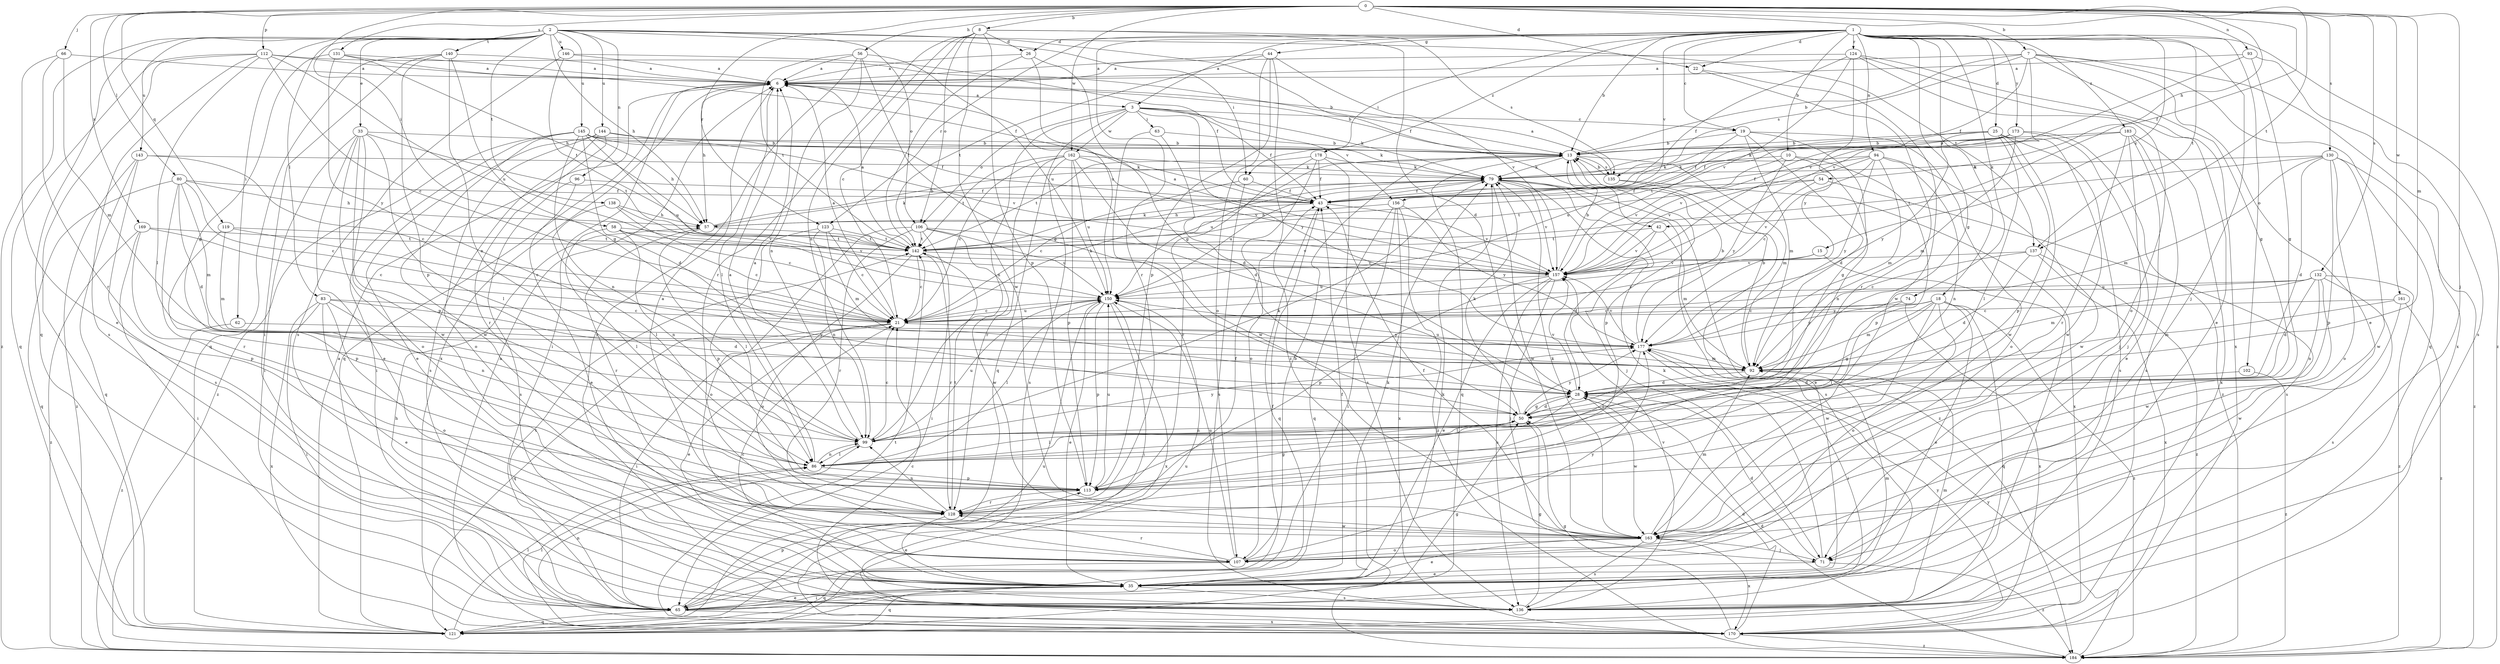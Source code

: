 strict digraph  {
0;
1;
2;
3;
6;
7;
8;
10;
13;
15;
18;
19;
21;
22;
25;
26;
28;
33;
35;
42;
43;
44;
50;
54;
56;
57;
58;
60;
62;
63;
65;
66;
71;
74;
79;
80;
83;
86;
92;
93;
94;
96;
99;
102;
106;
107;
112;
113;
119;
121;
123;
124;
128;
130;
131;
132;
135;
136;
137;
138;
140;
142;
143;
144;
145;
146;
150;
156;
157;
161;
162;
163;
169;
170;
173;
177;
178;
183;
184;
0 -> 7  [label=b];
0 -> 8  [label=b];
0 -> 22  [label=d];
0 -> 42  [label=f];
0 -> 54  [label=h];
0 -> 56  [label=h];
0 -> 58  [label=i];
0 -> 66  [label=j];
0 -> 71  [label=j];
0 -> 80  [label=l];
0 -> 92  [label=m];
0 -> 93  [label=n];
0 -> 112  [label=p];
0 -> 119  [label=q];
0 -> 123  [label=r];
0 -> 130  [label=s];
0 -> 131  [label=s];
0 -> 132  [label=s];
0 -> 137  [label=t];
0 -> 161  [label=w];
0 -> 162  [label=w];
0 -> 169  [label=x];
1 -> 3  [label=a];
1 -> 10  [label=b];
1 -> 13  [label=b];
1 -> 15  [label=c];
1 -> 18  [label=c];
1 -> 19  [label=c];
1 -> 22  [label=d];
1 -> 25  [label=d];
1 -> 26  [label=d];
1 -> 44  [label=g];
1 -> 50  [label=g];
1 -> 60  [label=i];
1 -> 71  [label=j];
1 -> 74  [label=k];
1 -> 94  [label=n];
1 -> 102  [label=o];
1 -> 123  [label=r];
1 -> 124  [label=r];
1 -> 128  [label=r];
1 -> 137  [label=t];
1 -> 156  [label=v];
1 -> 173  [label=y];
1 -> 178  [label=z];
1 -> 183  [label=z];
1 -> 184  [label=z];
2 -> 33  [label=e];
2 -> 42  [label=f];
2 -> 57  [label=h];
2 -> 60  [label=i];
2 -> 62  [label=i];
2 -> 83  [label=l];
2 -> 96  [label=n];
2 -> 106  [label=o];
2 -> 121  [label=q];
2 -> 137  [label=t];
2 -> 138  [label=t];
2 -> 140  [label=t];
2 -> 143  [label=u];
2 -> 144  [label=u];
2 -> 145  [label=u];
2 -> 146  [label=u];
2 -> 184  [label=z];
3 -> 19  [label=c];
3 -> 43  [label=f];
3 -> 63  [label=i];
3 -> 79  [label=k];
3 -> 99  [label=n];
3 -> 106  [label=o];
3 -> 121  [label=q];
3 -> 156  [label=v];
3 -> 162  [label=w];
3 -> 177  [label=y];
6 -> 3  [label=a];
6 -> 13  [label=b];
6 -> 57  [label=h];
6 -> 65  [label=i];
6 -> 86  [label=l];
6 -> 121  [label=q];
6 -> 170  [label=x];
7 -> 6  [label=a];
7 -> 13  [label=b];
7 -> 35  [label=e];
7 -> 43  [label=f];
7 -> 50  [label=g];
7 -> 121  [label=q];
7 -> 135  [label=s];
7 -> 157  [label=v];
7 -> 170  [label=x];
8 -> 21  [label=c];
8 -> 26  [label=d];
8 -> 28  [label=d];
8 -> 99  [label=n];
8 -> 106  [label=o];
8 -> 113  [label=p];
8 -> 128  [label=r];
8 -> 135  [label=s];
8 -> 163  [label=w];
10 -> 79  [label=k];
10 -> 99  [label=n];
10 -> 113  [label=p];
10 -> 157  [label=v];
10 -> 177  [label=y];
13 -> 79  [label=k];
13 -> 92  [label=m];
13 -> 113  [label=p];
13 -> 121  [label=q];
13 -> 135  [label=s];
13 -> 150  [label=u];
15 -> 21  [label=c];
15 -> 65  [label=i];
15 -> 157  [label=v];
18 -> 21  [label=c];
18 -> 35  [label=e];
18 -> 50  [label=g];
18 -> 92  [label=m];
18 -> 107  [label=o];
18 -> 121  [label=q];
18 -> 163  [label=w];
18 -> 177  [label=y];
18 -> 184  [label=z];
19 -> 13  [label=b];
19 -> 28  [label=d];
19 -> 50  [label=g];
19 -> 92  [label=m];
19 -> 150  [label=u];
19 -> 163  [label=w];
21 -> 6  [label=a];
21 -> 35  [label=e];
21 -> 65  [label=i];
21 -> 79  [label=k];
21 -> 121  [label=q];
21 -> 150  [label=u];
21 -> 177  [label=y];
22 -> 128  [label=r];
22 -> 163  [label=w];
25 -> 13  [label=b];
25 -> 43  [label=f];
25 -> 86  [label=l];
25 -> 107  [label=o];
25 -> 113  [label=p];
25 -> 136  [label=s];
25 -> 163  [label=w];
25 -> 177  [label=y];
26 -> 6  [label=a];
26 -> 50  [label=g];
26 -> 142  [label=t];
26 -> 150  [label=u];
28 -> 50  [label=g];
28 -> 86  [label=l];
28 -> 157  [label=v];
28 -> 163  [label=w];
33 -> 13  [label=b];
33 -> 35  [label=e];
33 -> 65  [label=i];
33 -> 86  [label=l];
33 -> 107  [label=o];
33 -> 113  [label=p];
33 -> 142  [label=t];
33 -> 163  [label=w];
35 -> 21  [label=c];
35 -> 43  [label=f];
35 -> 65  [label=i];
35 -> 79  [label=k];
35 -> 92  [label=m];
35 -> 121  [label=q];
35 -> 136  [label=s];
42 -> 28  [label=d];
42 -> 92  [label=m];
42 -> 142  [label=t];
42 -> 157  [label=v];
43 -> 57  [label=h];
43 -> 121  [label=q];
43 -> 157  [label=v];
44 -> 6  [label=a];
44 -> 107  [label=o];
44 -> 113  [label=p];
44 -> 142  [label=t];
44 -> 157  [label=v];
44 -> 184  [label=z];
50 -> 28  [label=d];
50 -> 79  [label=k];
50 -> 86  [label=l];
50 -> 99  [label=n];
50 -> 177  [label=y];
54 -> 43  [label=f];
54 -> 136  [label=s];
54 -> 142  [label=t];
54 -> 157  [label=v];
56 -> 6  [label=a];
56 -> 50  [label=g];
56 -> 99  [label=n];
56 -> 136  [label=s];
56 -> 142  [label=t];
56 -> 150  [label=u];
57 -> 13  [label=b];
57 -> 79  [label=k];
57 -> 86  [label=l];
57 -> 128  [label=r];
57 -> 142  [label=t];
58 -> 21  [label=c];
58 -> 86  [label=l];
58 -> 99  [label=n];
58 -> 142  [label=t];
58 -> 157  [label=v];
60 -> 21  [label=c];
60 -> 43  [label=f];
60 -> 136  [label=s];
62 -> 177  [label=y];
62 -> 184  [label=z];
63 -> 13  [label=b];
63 -> 28  [label=d];
63 -> 163  [label=w];
65 -> 35  [label=e];
65 -> 43  [label=f];
65 -> 50  [label=g];
65 -> 57  [label=h];
65 -> 79  [label=k];
65 -> 113  [label=p];
65 -> 121  [label=q];
65 -> 142  [label=t];
65 -> 170  [label=x];
66 -> 6  [label=a];
66 -> 35  [label=e];
66 -> 92  [label=m];
66 -> 128  [label=r];
71 -> 28  [label=d];
71 -> 35  [label=e];
71 -> 79  [label=k];
71 -> 184  [label=z];
74 -> 21  [label=c];
74 -> 86  [label=l];
74 -> 170  [label=x];
79 -> 43  [label=f];
79 -> 71  [label=j];
79 -> 136  [label=s];
79 -> 150  [label=u];
79 -> 157  [label=v];
79 -> 163  [label=w];
79 -> 184  [label=z];
80 -> 21  [label=c];
80 -> 28  [label=d];
80 -> 43  [label=f];
80 -> 57  [label=h];
80 -> 92  [label=m];
80 -> 121  [label=q];
80 -> 128  [label=r];
83 -> 21  [label=c];
83 -> 28  [label=d];
83 -> 35  [label=e];
83 -> 65  [label=i];
83 -> 99  [label=n];
83 -> 107  [label=o];
83 -> 170  [label=x];
86 -> 6  [label=a];
86 -> 99  [label=n];
86 -> 113  [label=p];
92 -> 13  [label=b];
92 -> 28  [label=d];
92 -> 150  [label=u];
93 -> 6  [label=a];
93 -> 50  [label=g];
93 -> 136  [label=s];
93 -> 157  [label=v];
94 -> 21  [label=c];
94 -> 43  [label=f];
94 -> 79  [label=k];
94 -> 92  [label=m];
94 -> 99  [label=n];
94 -> 157  [label=v];
94 -> 163  [label=w];
94 -> 177  [label=y];
96 -> 35  [label=e];
96 -> 43  [label=f];
96 -> 136  [label=s];
99 -> 6  [label=a];
99 -> 21  [label=c];
99 -> 79  [label=k];
99 -> 86  [label=l];
99 -> 150  [label=u];
99 -> 177  [label=y];
102 -> 28  [label=d];
102 -> 184  [label=z];
106 -> 65  [label=i];
106 -> 107  [label=o];
106 -> 128  [label=r];
106 -> 142  [label=t];
106 -> 150  [label=u];
106 -> 157  [label=v];
106 -> 163  [label=w];
107 -> 13  [label=b];
107 -> 121  [label=q];
107 -> 128  [label=r];
107 -> 150  [label=u];
107 -> 177  [label=y];
112 -> 6  [label=a];
112 -> 13  [label=b];
112 -> 21  [label=c];
112 -> 65  [label=i];
112 -> 86  [label=l];
112 -> 121  [label=q];
112 -> 136  [label=s];
112 -> 150  [label=u];
113 -> 50  [label=g];
113 -> 128  [label=r];
113 -> 150  [label=u];
119 -> 21  [label=c];
119 -> 92  [label=m];
119 -> 113  [label=p];
119 -> 142  [label=t];
121 -> 6  [label=a];
121 -> 86  [label=l];
121 -> 150  [label=u];
123 -> 21  [label=c];
123 -> 92  [label=m];
123 -> 99  [label=n];
123 -> 113  [label=p];
123 -> 142  [label=t];
124 -> 6  [label=a];
124 -> 35  [label=e];
124 -> 43  [label=f];
124 -> 107  [label=o];
124 -> 157  [label=v];
124 -> 170  [label=x];
124 -> 177  [label=y];
128 -> 6  [label=a];
128 -> 35  [label=e];
128 -> 43  [label=f];
128 -> 99  [label=n];
128 -> 142  [label=t];
128 -> 163  [label=w];
130 -> 28  [label=d];
130 -> 79  [label=k];
130 -> 92  [label=m];
130 -> 107  [label=o];
130 -> 113  [label=p];
130 -> 142  [label=t];
130 -> 163  [label=w];
130 -> 184  [label=z];
131 -> 6  [label=a];
131 -> 43  [label=f];
131 -> 50  [label=g];
131 -> 57  [label=h];
131 -> 177  [label=y];
132 -> 28  [label=d];
132 -> 92  [label=m];
132 -> 99  [label=n];
132 -> 136  [label=s];
132 -> 150  [label=u];
132 -> 163  [label=w];
132 -> 177  [label=y];
132 -> 184  [label=z];
135 -> 6  [label=a];
135 -> 13  [label=b];
135 -> 35  [label=e];
135 -> 170  [label=x];
136 -> 21  [label=c];
136 -> 50  [label=g];
136 -> 92  [label=m];
136 -> 157  [label=v];
137 -> 21  [label=c];
137 -> 28  [label=d];
137 -> 157  [label=v];
137 -> 170  [label=x];
137 -> 184  [label=z];
138 -> 21  [label=c];
138 -> 57  [label=h];
138 -> 86  [label=l];
138 -> 157  [label=v];
140 -> 6  [label=a];
140 -> 50  [label=g];
140 -> 65  [label=i];
140 -> 99  [label=n];
140 -> 113  [label=p];
140 -> 121  [label=q];
142 -> 6  [label=a];
142 -> 21  [label=c];
142 -> 79  [label=k];
142 -> 107  [label=o];
142 -> 128  [label=r];
142 -> 157  [label=v];
143 -> 21  [label=c];
143 -> 79  [label=k];
143 -> 121  [label=q];
143 -> 136  [label=s];
143 -> 184  [label=z];
144 -> 13  [label=b];
144 -> 35  [label=e];
144 -> 107  [label=o];
144 -> 128  [label=r];
144 -> 136  [label=s];
144 -> 157  [label=v];
145 -> 13  [label=b];
145 -> 28  [label=d];
145 -> 43  [label=f];
145 -> 57  [label=h];
145 -> 65  [label=i];
145 -> 79  [label=k];
145 -> 99  [label=n];
145 -> 150  [label=u];
145 -> 163  [label=w];
145 -> 184  [label=z];
146 -> 6  [label=a];
146 -> 43  [label=f];
146 -> 136  [label=s];
146 -> 142  [label=t];
150 -> 21  [label=c];
150 -> 35  [label=e];
150 -> 65  [label=i];
150 -> 86  [label=l];
150 -> 113  [label=p];
150 -> 170  [label=x];
156 -> 57  [label=h];
156 -> 65  [label=i];
156 -> 121  [label=q];
156 -> 170  [label=x];
156 -> 177  [label=y];
156 -> 184  [label=z];
157 -> 6  [label=a];
157 -> 13  [label=b];
157 -> 35  [label=e];
157 -> 71  [label=j];
157 -> 113  [label=p];
157 -> 136  [label=s];
157 -> 150  [label=u];
161 -> 21  [label=c];
161 -> 92  [label=m];
161 -> 163  [label=w];
161 -> 184  [label=z];
162 -> 21  [label=c];
162 -> 28  [label=d];
162 -> 79  [label=k];
162 -> 113  [label=p];
162 -> 128  [label=r];
162 -> 136  [label=s];
162 -> 142  [label=t];
162 -> 150  [label=u];
162 -> 157  [label=v];
163 -> 35  [label=e];
163 -> 43  [label=f];
163 -> 71  [label=j];
163 -> 79  [label=k];
163 -> 92  [label=m];
163 -> 107  [label=o];
163 -> 136  [label=s];
163 -> 170  [label=x];
169 -> 21  [label=c];
169 -> 65  [label=i];
169 -> 113  [label=p];
169 -> 142  [label=t];
169 -> 184  [label=z];
170 -> 6  [label=a];
170 -> 28  [label=d];
170 -> 50  [label=g];
170 -> 86  [label=l];
170 -> 99  [label=n];
170 -> 142  [label=t];
170 -> 150  [label=u];
170 -> 177  [label=y];
170 -> 184  [label=z];
173 -> 13  [label=b];
173 -> 43  [label=f];
173 -> 71  [label=j];
173 -> 92  [label=m];
173 -> 142  [label=t];
173 -> 157  [label=v];
173 -> 184  [label=z];
177 -> 13  [label=b];
177 -> 65  [label=i];
177 -> 86  [label=l];
177 -> 92  [label=m];
177 -> 157  [label=v];
178 -> 43  [label=f];
178 -> 79  [label=k];
178 -> 107  [label=o];
178 -> 128  [label=r];
178 -> 136  [label=s];
178 -> 142  [label=t];
183 -> 13  [label=b];
183 -> 35  [label=e];
183 -> 71  [label=j];
183 -> 79  [label=k];
183 -> 128  [label=r];
183 -> 136  [label=s];
183 -> 170  [label=x];
184 -> 28  [label=d];
184 -> 177  [label=y];
}
